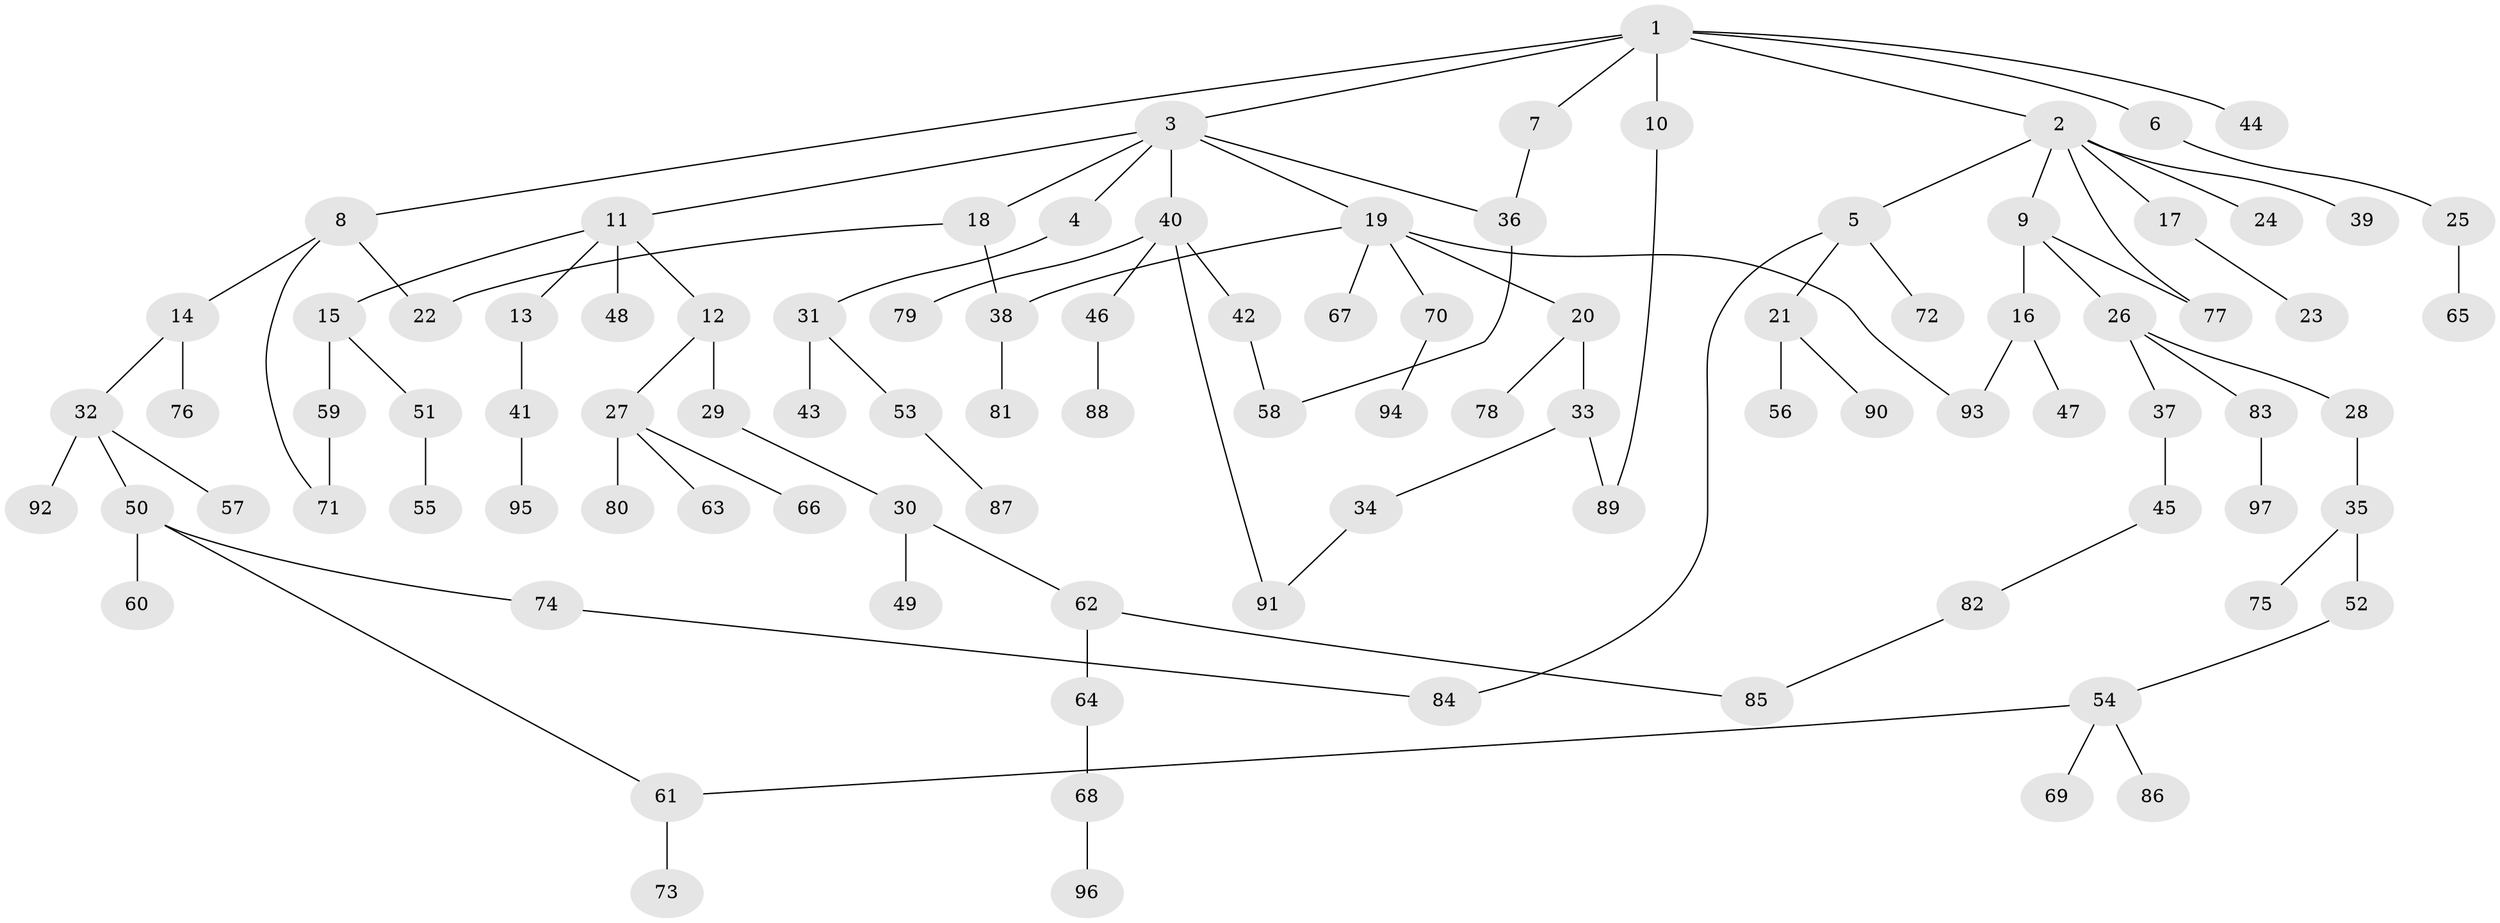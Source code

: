 // Generated by graph-tools (version 1.1) at 2025/13/03/09/25 04:13:37]
// undirected, 97 vertices, 108 edges
graph export_dot {
graph [start="1"]
  node [color=gray90,style=filled];
  1;
  2;
  3;
  4;
  5;
  6;
  7;
  8;
  9;
  10;
  11;
  12;
  13;
  14;
  15;
  16;
  17;
  18;
  19;
  20;
  21;
  22;
  23;
  24;
  25;
  26;
  27;
  28;
  29;
  30;
  31;
  32;
  33;
  34;
  35;
  36;
  37;
  38;
  39;
  40;
  41;
  42;
  43;
  44;
  45;
  46;
  47;
  48;
  49;
  50;
  51;
  52;
  53;
  54;
  55;
  56;
  57;
  58;
  59;
  60;
  61;
  62;
  63;
  64;
  65;
  66;
  67;
  68;
  69;
  70;
  71;
  72;
  73;
  74;
  75;
  76;
  77;
  78;
  79;
  80;
  81;
  82;
  83;
  84;
  85;
  86;
  87;
  88;
  89;
  90;
  91;
  92;
  93;
  94;
  95;
  96;
  97;
  1 -- 2;
  1 -- 3;
  1 -- 6;
  1 -- 7;
  1 -- 8;
  1 -- 10;
  1 -- 44;
  2 -- 5;
  2 -- 9;
  2 -- 17;
  2 -- 24;
  2 -- 39;
  2 -- 77;
  3 -- 4;
  3 -- 11;
  3 -- 18;
  3 -- 19;
  3 -- 40;
  3 -- 36;
  4 -- 31;
  5 -- 21;
  5 -- 72;
  5 -- 84;
  6 -- 25;
  7 -- 36;
  8 -- 14;
  8 -- 71;
  8 -- 22;
  9 -- 16;
  9 -- 26;
  9 -- 77;
  10 -- 89;
  11 -- 12;
  11 -- 13;
  11 -- 15;
  11 -- 48;
  12 -- 27;
  12 -- 29;
  13 -- 41;
  14 -- 32;
  14 -- 76;
  15 -- 51;
  15 -- 59;
  16 -- 47;
  16 -- 93;
  17 -- 23;
  18 -- 22;
  18 -- 38;
  19 -- 20;
  19 -- 38;
  19 -- 67;
  19 -- 70;
  19 -- 93;
  20 -- 33;
  20 -- 78;
  21 -- 56;
  21 -- 90;
  25 -- 65;
  26 -- 28;
  26 -- 37;
  26 -- 83;
  27 -- 63;
  27 -- 66;
  27 -- 80;
  28 -- 35;
  29 -- 30;
  30 -- 49;
  30 -- 62;
  31 -- 43;
  31 -- 53;
  32 -- 50;
  32 -- 57;
  32 -- 92;
  33 -- 34;
  33 -- 89;
  34 -- 91;
  35 -- 52;
  35 -- 75;
  36 -- 58;
  37 -- 45;
  38 -- 81;
  40 -- 42;
  40 -- 46;
  40 -- 79;
  40 -- 91;
  41 -- 95;
  42 -- 58;
  45 -- 82;
  46 -- 88;
  50 -- 60;
  50 -- 61;
  50 -- 74;
  51 -- 55;
  52 -- 54;
  53 -- 87;
  54 -- 69;
  54 -- 86;
  54 -- 61;
  59 -- 71;
  61 -- 73;
  62 -- 64;
  62 -- 85;
  64 -- 68;
  68 -- 96;
  70 -- 94;
  74 -- 84;
  82 -- 85;
  83 -- 97;
}
